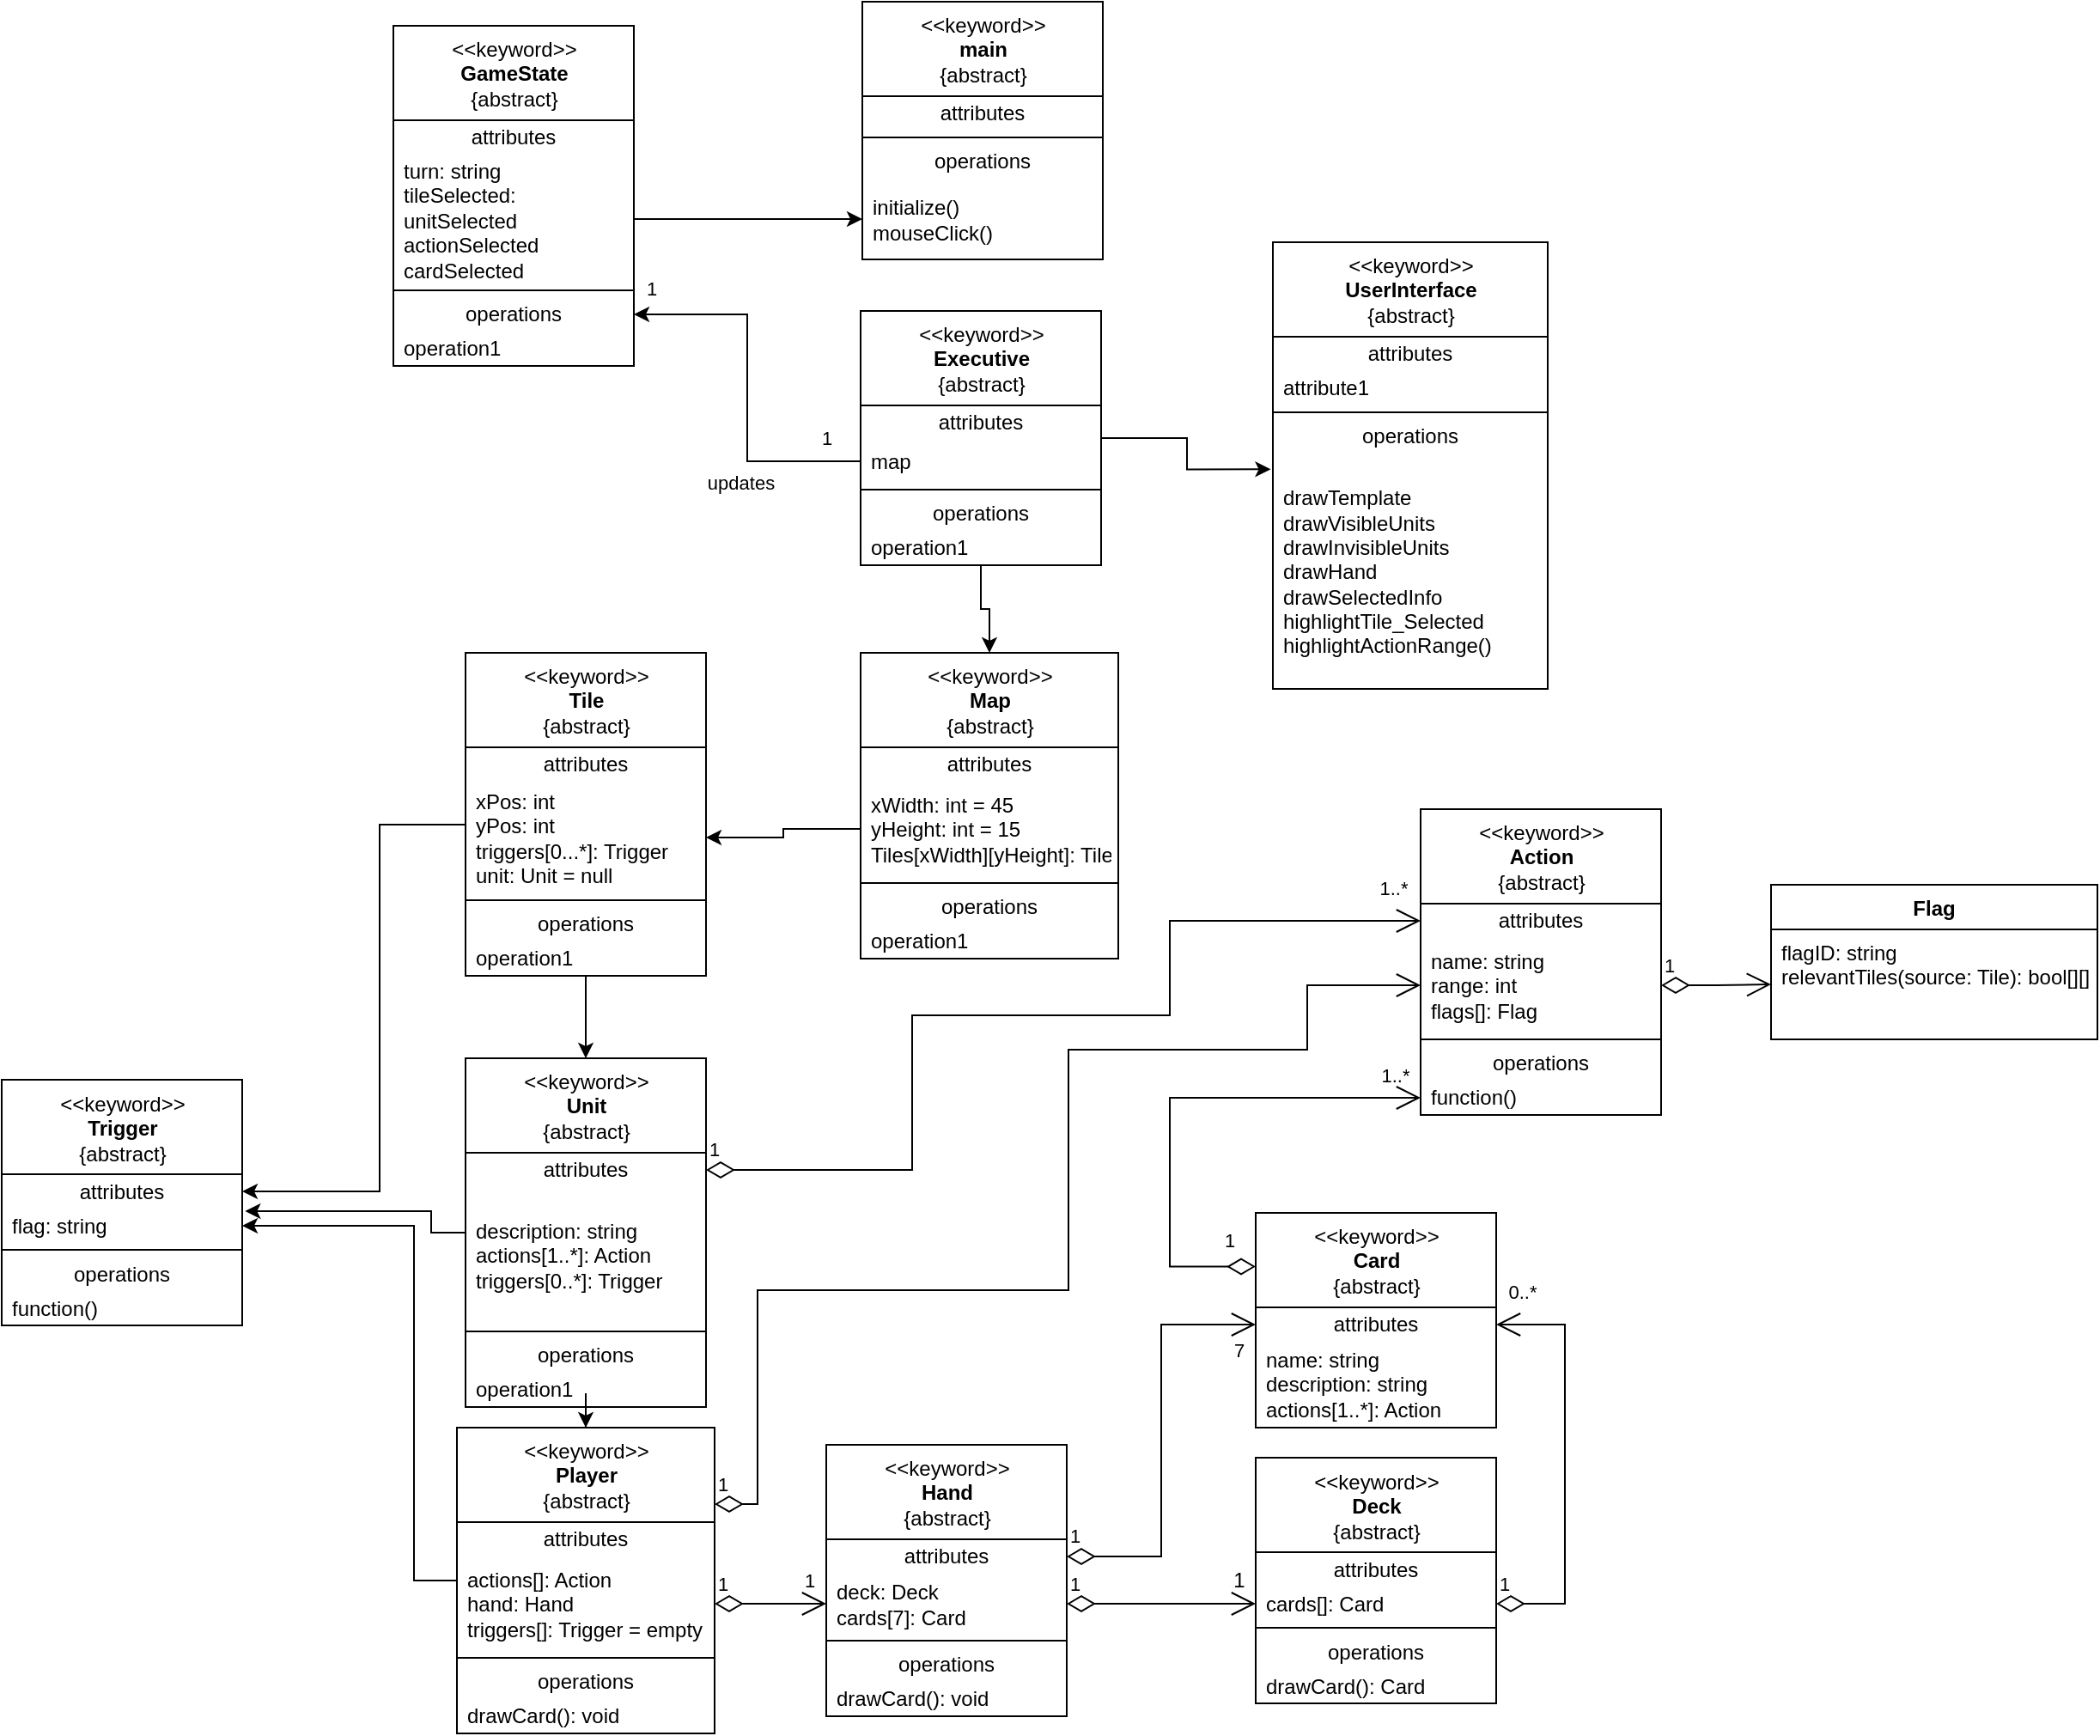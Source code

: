 <mxfile version="15.5.9" type="device"><diagram id="C5RBs43oDa-KdzZeNtuy" name="Page-1"><mxGraphModel dx="1278" dy="536" grid="1" gridSize="10" guides="1" tooltips="1" connect="1" arrows="1" fold="1" page="1" pageScale="1" pageWidth="827" pageHeight="1169" math="0" shadow="0"><root><mxCell id="WIyWlLk6GJQsqaUBKTNV-0"/><mxCell id="WIyWlLk6GJQsqaUBKTNV-1" parent="WIyWlLk6GJQsqaUBKTNV-0"/><mxCell id="uGZjI_AvlOsYNC_hHNxF-0" value="&amp;lt;&amp;lt;keyword&amp;gt;&amp;gt;&lt;br&gt;&lt;b&gt;main&lt;/b&gt;&lt;br&gt;{abstract}" style="swimlane;fontStyle=0;align=center;verticalAlign=top;childLayout=stackLayout;horizontal=1;startSize=55;horizontalStack=0;resizeParent=1;resizeParentMax=0;resizeLast=0;collapsible=0;marginBottom=0;html=1;" parent="WIyWlLk6GJQsqaUBKTNV-1" vertex="1"><mxGeometry x="1171" y="40" width="140" height="150" as="geometry"/></mxCell><mxCell id="uGZjI_AvlOsYNC_hHNxF-1" value="attributes" style="text;html=1;strokeColor=none;fillColor=none;align=center;verticalAlign=middle;spacingLeft=4;spacingRight=4;overflow=hidden;rotatable=0;points=[[0,0.5],[1,0.5]];portConstraint=eastwest;" parent="uGZjI_AvlOsYNC_hHNxF-0" vertex="1"><mxGeometry y="55" width="140" height="20" as="geometry"/></mxCell><mxCell id="uGZjI_AvlOsYNC_hHNxF-5" value="" style="line;strokeWidth=1;fillColor=none;align=left;verticalAlign=middle;spacingTop=-1;spacingLeft=3;spacingRight=3;rotatable=0;labelPosition=right;points=[];portConstraint=eastwest;" parent="uGZjI_AvlOsYNC_hHNxF-0" vertex="1"><mxGeometry y="75" width="140" height="8" as="geometry"/></mxCell><mxCell id="uGZjI_AvlOsYNC_hHNxF-6" value="operations" style="text;html=1;strokeColor=none;fillColor=none;align=center;verticalAlign=middle;spacingLeft=4;spacingRight=4;overflow=hidden;rotatable=0;points=[[0,0.5],[1,0.5]];portConstraint=eastwest;" parent="uGZjI_AvlOsYNC_hHNxF-0" vertex="1"><mxGeometry y="83" width="140" height="20" as="geometry"/></mxCell><mxCell id="uGZjI_AvlOsYNC_hHNxF-7" value="&lt;div&gt;initialize()&lt;br&gt;&lt;/div&gt;&lt;div&gt;mouseClick()&lt;br&gt;&lt;/div&gt;" style="text;html=1;strokeColor=none;fillColor=none;align=left;verticalAlign=middle;spacingLeft=4;spacingRight=4;overflow=hidden;rotatable=0;points=[[0,0.5],[1,0.5]];portConstraint=eastwest;" parent="uGZjI_AvlOsYNC_hHNxF-0" vertex="1"><mxGeometry y="103" width="140" height="47" as="geometry"/></mxCell><mxCell id="uGZjI_AvlOsYNC_hHNxF-8" value="&amp;lt;&amp;lt;keyword&amp;gt;&amp;gt;&lt;br&gt;&lt;b&gt;GameState&lt;/b&gt;&lt;br&gt;{abstract}" style="swimlane;fontStyle=0;align=center;verticalAlign=top;childLayout=stackLayout;horizontal=1;startSize=55;horizontalStack=0;resizeParent=1;resizeParentMax=0;resizeLast=0;collapsible=0;marginBottom=0;html=1;" parent="WIyWlLk6GJQsqaUBKTNV-1" vertex="1"><mxGeometry x="898" y="54" width="140" height="198" as="geometry"/></mxCell><mxCell id="uGZjI_AvlOsYNC_hHNxF-9" value="attributes" style="text;html=1;strokeColor=none;fillColor=none;align=center;verticalAlign=middle;spacingLeft=4;spacingRight=4;overflow=hidden;rotatable=0;points=[[0,0.5],[1,0.5]];portConstraint=eastwest;" parent="uGZjI_AvlOsYNC_hHNxF-8" vertex="1"><mxGeometry y="55" width="140" height="20" as="geometry"/></mxCell><mxCell id="uGZjI_AvlOsYNC_hHNxF-10" value="&lt;div&gt;turn: string&lt;br&gt;&lt;/div&gt;&lt;div&gt;tileSelected: &lt;br&gt;&lt;/div&gt;&lt;div&gt;unitSelected&lt;/div&gt;&lt;div&gt;actionSelected&lt;/div&gt;&lt;div&gt;cardSelected&lt;br&gt;&lt;/div&gt;" style="text;html=1;strokeColor=none;fillColor=none;align=left;verticalAlign=middle;spacingLeft=4;spacingRight=4;overflow=hidden;rotatable=0;points=[[0,0.5],[1,0.5]];portConstraint=eastwest;" parent="uGZjI_AvlOsYNC_hHNxF-8" vertex="1"><mxGeometry y="75" width="140" height="75" as="geometry"/></mxCell><mxCell id="uGZjI_AvlOsYNC_hHNxF-13" value="" style="line;strokeWidth=1;fillColor=none;align=left;verticalAlign=middle;spacingTop=-1;spacingLeft=3;spacingRight=3;rotatable=0;labelPosition=right;points=[];portConstraint=eastwest;" parent="uGZjI_AvlOsYNC_hHNxF-8" vertex="1"><mxGeometry y="150" width="140" height="8" as="geometry"/></mxCell><mxCell id="uGZjI_AvlOsYNC_hHNxF-14" value="operations" style="text;html=1;strokeColor=none;fillColor=none;align=center;verticalAlign=middle;spacingLeft=4;spacingRight=4;overflow=hidden;rotatable=0;points=[[0,0.5],[1,0.5]];portConstraint=eastwest;" parent="uGZjI_AvlOsYNC_hHNxF-8" vertex="1"><mxGeometry y="158" width="140" height="20" as="geometry"/></mxCell><mxCell id="uGZjI_AvlOsYNC_hHNxF-15" value="operation1" style="text;html=1;strokeColor=none;fillColor=none;align=left;verticalAlign=middle;spacingLeft=4;spacingRight=4;overflow=hidden;rotatable=0;points=[[0,0.5],[1,0.5]];portConstraint=eastwest;" parent="uGZjI_AvlOsYNC_hHNxF-8" vertex="1"><mxGeometry y="178" width="140" height="20" as="geometry"/></mxCell><mxCell id="uGZjI_AvlOsYNC_hHNxF-16" value="&amp;lt;&amp;lt;keyword&amp;gt;&amp;gt;&lt;br&gt;&lt;b&gt;UserInterface&lt;/b&gt;&lt;br&gt;{abstract}" style="swimlane;fontStyle=0;align=center;verticalAlign=top;childLayout=stackLayout;horizontal=1;startSize=55;horizontalStack=0;resizeParent=1;resizeParentMax=0;resizeLast=0;collapsible=0;marginBottom=0;html=1;" parent="WIyWlLk6GJQsqaUBKTNV-1" vertex="1"><mxGeometry x="1410" y="180" width="160" height="260" as="geometry"/></mxCell><mxCell id="uGZjI_AvlOsYNC_hHNxF-17" value="attributes" style="text;html=1;strokeColor=none;fillColor=none;align=center;verticalAlign=middle;spacingLeft=4;spacingRight=4;overflow=hidden;rotatable=0;points=[[0,0.5],[1,0.5]];portConstraint=eastwest;" parent="uGZjI_AvlOsYNC_hHNxF-16" vertex="1"><mxGeometry y="55" width="160" height="20" as="geometry"/></mxCell><mxCell id="uGZjI_AvlOsYNC_hHNxF-18" value="attribute1" style="text;html=1;strokeColor=none;fillColor=none;align=left;verticalAlign=middle;spacingLeft=4;spacingRight=4;overflow=hidden;rotatable=0;points=[[0,0.5],[1,0.5]];portConstraint=eastwest;" parent="uGZjI_AvlOsYNC_hHNxF-16" vertex="1"><mxGeometry y="75" width="160" height="20" as="geometry"/></mxCell><mxCell id="uGZjI_AvlOsYNC_hHNxF-21" value="" style="line;strokeWidth=1;fillColor=none;align=left;verticalAlign=middle;spacingTop=-1;spacingLeft=3;spacingRight=3;rotatable=0;labelPosition=right;points=[];portConstraint=eastwest;" parent="uGZjI_AvlOsYNC_hHNxF-16" vertex="1"><mxGeometry y="95" width="160" height="8" as="geometry"/></mxCell><mxCell id="uGZjI_AvlOsYNC_hHNxF-22" value="operations" style="text;html=1;strokeColor=none;fillColor=none;align=center;verticalAlign=middle;spacingLeft=4;spacingRight=4;overflow=hidden;rotatable=0;points=[[0,0.5],[1,0.5]];portConstraint=eastwest;" parent="uGZjI_AvlOsYNC_hHNxF-16" vertex="1"><mxGeometry y="103" width="160" height="20" as="geometry"/></mxCell><mxCell id="uGZjI_AvlOsYNC_hHNxF-23" value="&lt;div&gt;drawTemplate&lt;/div&gt;&lt;div&gt;drawVisibleUnits&lt;/div&gt;&lt;div&gt;drawInvisibleUnits&lt;/div&gt;&lt;div&gt;drawHand&lt;/div&gt;&lt;div&gt;drawSelectedInfo&lt;/div&gt;&lt;div&gt;highlightTile_Selected&lt;/div&gt;&lt;div&gt;highlightActionRange()&lt;br&gt;&lt;/div&gt;" style="text;html=1;strokeColor=none;fillColor=none;align=left;verticalAlign=middle;spacingLeft=4;spacingRight=4;overflow=hidden;rotatable=0;points=[[0,0.5],[1,0.5]];portConstraint=eastwest;" parent="uGZjI_AvlOsYNC_hHNxF-16" vertex="1"><mxGeometry y="123" width="160" height="137" as="geometry"/></mxCell><mxCell id="uRghumSjXhdHqgUfUTX3-0" value="&amp;lt;&amp;lt;keyword&amp;gt;&amp;gt;&lt;br&gt;&lt;b&gt;Map&lt;/b&gt;&lt;br&gt;{abstract}" style="swimlane;fontStyle=0;align=center;verticalAlign=top;childLayout=stackLayout;horizontal=1;startSize=55;horizontalStack=0;resizeParent=1;resizeParentMax=0;resizeLast=0;collapsible=0;marginBottom=0;html=1;" parent="WIyWlLk6GJQsqaUBKTNV-1" vertex="1"><mxGeometry x="1170" y="419" width="150" height="178" as="geometry"/></mxCell><mxCell id="uRghumSjXhdHqgUfUTX3-1" value="attributes" style="text;html=1;strokeColor=none;fillColor=none;align=center;verticalAlign=middle;spacingLeft=4;spacingRight=4;overflow=hidden;rotatable=0;points=[[0,0.5],[1,0.5]];portConstraint=eastwest;" parent="uRghumSjXhdHqgUfUTX3-0" vertex="1"><mxGeometry y="55" width="150" height="20" as="geometry"/></mxCell><mxCell id="uRghumSjXhdHqgUfUTX3-2" value="&lt;div&gt;xWidth: int = 45&lt;/div&gt;&lt;div&gt;yHeight: int = 15&lt;br&gt;&lt;/div&gt;&lt;div&gt;Tiles[xWidth][yHeight]: Tile&lt;/div&gt;" style="text;html=1;strokeColor=none;fillColor=none;align=left;verticalAlign=middle;spacingLeft=4;spacingRight=4;overflow=hidden;rotatable=0;points=[[0,0.5],[1,0.5]];portConstraint=eastwest;" parent="uRghumSjXhdHqgUfUTX3-0" vertex="1"><mxGeometry y="75" width="150" height="55" as="geometry"/></mxCell><mxCell id="uRghumSjXhdHqgUfUTX3-5" value="" style="line;strokeWidth=1;fillColor=none;align=left;verticalAlign=middle;spacingTop=-1;spacingLeft=3;spacingRight=3;rotatable=0;labelPosition=right;points=[];portConstraint=eastwest;" parent="uRghumSjXhdHqgUfUTX3-0" vertex="1"><mxGeometry y="130" width="150" height="8" as="geometry"/></mxCell><mxCell id="uRghumSjXhdHqgUfUTX3-6" value="operations" style="text;html=1;strokeColor=none;fillColor=none;align=center;verticalAlign=middle;spacingLeft=4;spacingRight=4;overflow=hidden;rotatable=0;points=[[0,0.5],[1,0.5]];portConstraint=eastwest;" parent="uRghumSjXhdHqgUfUTX3-0" vertex="1"><mxGeometry y="138" width="150" height="20" as="geometry"/></mxCell><mxCell id="uRghumSjXhdHqgUfUTX3-7" value="operation1" style="text;html=1;strokeColor=none;fillColor=none;align=left;verticalAlign=middle;spacingLeft=4;spacingRight=4;overflow=hidden;rotatable=0;points=[[0,0.5],[1,0.5]];portConstraint=eastwest;" parent="uRghumSjXhdHqgUfUTX3-0" vertex="1"><mxGeometry y="158" width="150" height="20" as="geometry"/></mxCell><mxCell id="uRghumSjXhdHqgUfUTX3-89" style="edgeStyle=orthogonalEdgeStyle;rounded=0;orthogonalLoop=1;jettySize=auto;html=1;entryX=0.5;entryY=0;entryDx=0;entryDy=0;" parent="WIyWlLk6GJQsqaUBKTNV-1" source="uRghumSjXhdHqgUfUTX3-8" target="uRghumSjXhdHqgUfUTX3-16" edge="1"><mxGeometry relative="1" as="geometry"/></mxCell><mxCell id="uRghumSjXhdHqgUfUTX3-97" style="edgeStyle=orthogonalEdgeStyle;rounded=0;orthogonalLoop=1;jettySize=auto;html=1;entryX=1;entryY=0.5;entryDx=0;entryDy=0;" parent="WIyWlLk6GJQsqaUBKTNV-1" source="uRghumSjXhdHqgUfUTX3-8" target="uRghumSjXhdHqgUfUTX3-67" edge="1"><mxGeometry relative="1" as="geometry"><Array as="points"><mxPoint x="890" y="519"/><mxPoint x="890" y="733"/></Array></mxGeometry></mxCell><mxCell id="uRghumSjXhdHqgUfUTX3-8" value="&amp;lt;&amp;lt;keyword&amp;gt;&amp;gt;&lt;br&gt;&lt;b&gt;Tile&lt;/b&gt;&lt;br&gt;{abstract}" style="swimlane;fontStyle=0;align=center;verticalAlign=top;childLayout=stackLayout;horizontal=1;startSize=55;horizontalStack=0;resizeParent=1;resizeParentMax=0;resizeLast=0;collapsible=0;marginBottom=0;html=1;" parent="WIyWlLk6GJQsqaUBKTNV-1" vertex="1"><mxGeometry x="940" y="419" width="140" height="188" as="geometry"/></mxCell><mxCell id="uRghumSjXhdHqgUfUTX3-9" value="attributes" style="text;html=1;strokeColor=none;fillColor=none;align=center;verticalAlign=middle;spacingLeft=4;spacingRight=4;overflow=hidden;rotatable=0;points=[[0,0.5],[1,0.5]];portConstraint=eastwest;" parent="uRghumSjXhdHqgUfUTX3-8" vertex="1"><mxGeometry y="55" width="140" height="20" as="geometry"/></mxCell><mxCell id="uRghumSjXhdHqgUfUTX3-10" value="&lt;div&gt;xPos: int&lt;/div&gt;&lt;div&gt;yPos: int&lt;br&gt;&lt;/div&gt;&lt;div&gt;triggers[0...*]: Trigger&lt;br&gt;&lt;/div&gt;unit: Unit = null" style="text;html=1;strokeColor=none;fillColor=none;align=left;verticalAlign=middle;spacingLeft=4;spacingRight=4;overflow=hidden;rotatable=0;points=[[0,0.5],[1,0.5]];portConstraint=eastwest;" parent="uRghumSjXhdHqgUfUTX3-8" vertex="1"><mxGeometry y="75" width="140" height="65" as="geometry"/></mxCell><mxCell id="uRghumSjXhdHqgUfUTX3-13" value="" style="line;strokeWidth=1;fillColor=none;align=left;verticalAlign=middle;spacingTop=-1;spacingLeft=3;spacingRight=3;rotatable=0;labelPosition=right;points=[];portConstraint=eastwest;" parent="uRghumSjXhdHqgUfUTX3-8" vertex="1"><mxGeometry y="140" width="140" height="8" as="geometry"/></mxCell><mxCell id="uRghumSjXhdHqgUfUTX3-14" value="operations" style="text;html=1;strokeColor=none;fillColor=none;align=center;verticalAlign=middle;spacingLeft=4;spacingRight=4;overflow=hidden;rotatable=0;points=[[0,0.5],[1,0.5]];portConstraint=eastwest;" parent="uRghumSjXhdHqgUfUTX3-8" vertex="1"><mxGeometry y="148" width="140" height="20" as="geometry"/></mxCell><mxCell id="uRghumSjXhdHqgUfUTX3-15" value="operation1" style="text;html=1;strokeColor=none;fillColor=none;align=left;verticalAlign=middle;spacingLeft=4;spacingRight=4;overflow=hidden;rotatable=0;points=[[0,0.5],[1,0.5]];portConstraint=eastwest;" parent="uRghumSjXhdHqgUfUTX3-8" vertex="1"><mxGeometry y="168" width="140" height="20" as="geometry"/></mxCell><mxCell id="uRghumSjXhdHqgUfUTX3-90" style="edgeStyle=orthogonalEdgeStyle;rounded=0;orthogonalLoop=1;jettySize=auto;html=1;entryX=0.5;entryY=0;entryDx=0;entryDy=0;" parent="WIyWlLk6GJQsqaUBKTNV-1" source="uRghumSjXhdHqgUfUTX3-16" target="uRghumSjXhdHqgUfUTX3-24" edge="1"><mxGeometry relative="1" as="geometry"/></mxCell><mxCell id="uRghumSjXhdHqgUfUTX3-98" style="edgeStyle=orthogonalEdgeStyle;rounded=0;orthogonalLoop=1;jettySize=auto;html=1;entryX=1.012;entryY=0.075;entryDx=0;entryDy=0;entryPerimeter=0;" parent="WIyWlLk6GJQsqaUBKTNV-1" source="uRghumSjXhdHqgUfUTX3-16" target="uRghumSjXhdHqgUfUTX3-68" edge="1"><mxGeometry relative="1" as="geometry"><Array as="points"><mxPoint x="920" y="757"/><mxPoint x="920" y="744"/></Array></mxGeometry></mxCell><mxCell id="uRghumSjXhdHqgUfUTX3-16" value="&amp;lt;&amp;lt;keyword&amp;gt;&amp;gt;&lt;br&gt;&lt;b&gt;Unit&lt;/b&gt;&lt;br&gt;{abstract}" style="swimlane;fontStyle=0;align=center;verticalAlign=top;childLayout=stackLayout;horizontal=1;startSize=55;horizontalStack=0;resizeParent=1;resizeParentMax=0;resizeLast=0;collapsible=0;marginBottom=0;html=1;" parent="WIyWlLk6GJQsqaUBKTNV-1" vertex="1"><mxGeometry x="940" y="655" width="140" height="203" as="geometry"/></mxCell><mxCell id="uRghumSjXhdHqgUfUTX3-17" value="attributes" style="text;html=1;strokeColor=none;fillColor=none;align=center;verticalAlign=middle;spacingLeft=4;spacingRight=4;overflow=hidden;rotatable=0;points=[[0,0.5],[1,0.5]];portConstraint=eastwest;" parent="uRghumSjXhdHqgUfUTX3-16" vertex="1"><mxGeometry y="55" width="140" height="20" as="geometry"/></mxCell><mxCell id="uRghumSjXhdHqgUfUTX3-18" value="&lt;div&gt;description: string&lt;br&gt;&lt;/div&gt;&lt;div&gt;actions[1..*]: Action&lt;br&gt;&lt;/div&gt;&lt;div&gt;triggers[0..*]: Trigger&lt;br&gt;&lt;/div&gt;" style="text;html=1;strokeColor=none;fillColor=none;align=left;verticalAlign=middle;spacingLeft=4;spacingRight=4;overflow=hidden;rotatable=0;points=[[0,0.5],[1,0.5]];portConstraint=eastwest;" parent="uRghumSjXhdHqgUfUTX3-16" vertex="1"><mxGeometry y="75" width="140" height="80" as="geometry"/></mxCell><mxCell id="uRghumSjXhdHqgUfUTX3-21" value="" style="line;strokeWidth=1;fillColor=none;align=left;verticalAlign=middle;spacingTop=-1;spacingLeft=3;spacingRight=3;rotatable=0;labelPosition=right;points=[];portConstraint=eastwest;" parent="uRghumSjXhdHqgUfUTX3-16" vertex="1"><mxGeometry y="155" width="140" height="8" as="geometry"/></mxCell><mxCell id="uRghumSjXhdHqgUfUTX3-22" value="operations" style="text;html=1;strokeColor=none;fillColor=none;align=center;verticalAlign=middle;spacingLeft=4;spacingRight=4;overflow=hidden;rotatable=0;points=[[0,0.5],[1,0.5]];portConstraint=eastwest;" parent="uRghumSjXhdHqgUfUTX3-16" vertex="1"><mxGeometry y="163" width="140" height="20" as="geometry"/></mxCell><mxCell id="uRghumSjXhdHqgUfUTX3-23" value="operation1" style="text;html=1;strokeColor=none;fillColor=none;align=left;verticalAlign=middle;spacingLeft=4;spacingRight=4;overflow=hidden;rotatable=0;points=[[0,0.5],[1,0.5]];portConstraint=eastwest;" parent="uRghumSjXhdHqgUfUTX3-16" vertex="1"><mxGeometry y="183" width="140" height="20" as="geometry"/></mxCell><mxCell id="uRghumSjXhdHqgUfUTX3-99" style="edgeStyle=orthogonalEdgeStyle;rounded=0;orthogonalLoop=1;jettySize=auto;html=1;entryX=1;entryY=0.5;entryDx=0;entryDy=0;" parent="WIyWlLk6GJQsqaUBKTNV-1" source="uRghumSjXhdHqgUfUTX3-24" target="uRghumSjXhdHqgUfUTX3-68" edge="1"><mxGeometry relative="1" as="geometry"><Array as="points"><mxPoint x="910" y="959"/><mxPoint x="910" y="753"/></Array></mxGeometry></mxCell><mxCell id="uRghumSjXhdHqgUfUTX3-24" value="&amp;lt;&amp;lt;keyword&amp;gt;&amp;gt;&lt;br&gt;&lt;b&gt;Player&lt;/b&gt;&lt;br&gt;{abstract}" style="swimlane;fontStyle=0;align=center;verticalAlign=top;childLayout=stackLayout;horizontal=1;startSize=55;horizontalStack=0;resizeParent=1;resizeParentMax=0;resizeLast=0;collapsible=0;marginBottom=0;html=1;" parent="WIyWlLk6GJQsqaUBKTNV-1" vertex="1"><mxGeometry x="935" y="870" width="150" height="178" as="geometry"/></mxCell><mxCell id="uRghumSjXhdHqgUfUTX3-25" value="attributes" style="text;html=1;strokeColor=none;fillColor=none;align=center;verticalAlign=middle;spacingLeft=4;spacingRight=4;overflow=hidden;rotatable=0;points=[[0,0.5],[1,0.5]];portConstraint=eastwest;" parent="uRghumSjXhdHqgUfUTX3-24" vertex="1"><mxGeometry y="55" width="150" height="20" as="geometry"/></mxCell><mxCell id="uRghumSjXhdHqgUfUTX3-26" value="&lt;div&gt;actions[]: Action&lt;br&gt;&lt;/div&gt;&lt;div&gt;hand: Hand&lt;br&gt;&lt;/div&gt;&lt;div&gt;triggers[]: Trigger = empty&lt;br&gt;&lt;/div&gt;" style="text;html=1;strokeColor=none;fillColor=none;align=left;verticalAlign=middle;spacingLeft=4;spacingRight=4;overflow=hidden;rotatable=0;points=[[0,0.5],[1,0.5]];portConstraint=eastwest;" parent="uRghumSjXhdHqgUfUTX3-24" vertex="1"><mxGeometry y="75" width="150" height="55" as="geometry"/></mxCell><mxCell id="uRghumSjXhdHqgUfUTX3-29" value="" style="line;strokeWidth=1;fillColor=none;align=left;verticalAlign=middle;spacingTop=-1;spacingLeft=3;spacingRight=3;rotatable=0;labelPosition=right;points=[];portConstraint=eastwest;" parent="uRghumSjXhdHqgUfUTX3-24" vertex="1"><mxGeometry y="130" width="150" height="8" as="geometry"/></mxCell><mxCell id="uRghumSjXhdHqgUfUTX3-30" value="operations" style="text;html=1;strokeColor=none;fillColor=none;align=center;verticalAlign=middle;spacingLeft=4;spacingRight=4;overflow=hidden;rotatable=0;points=[[0,0.5],[1,0.5]];portConstraint=eastwest;" parent="uRghumSjXhdHqgUfUTX3-24" vertex="1"><mxGeometry y="138" width="150" height="20" as="geometry"/></mxCell><mxCell id="uRghumSjXhdHqgUfUTX3-31" value="drawCard(): void" style="text;html=1;strokeColor=none;fillColor=none;align=left;verticalAlign=middle;spacingLeft=4;spacingRight=4;overflow=hidden;rotatable=0;points=[[0,0.5],[1,0.5]];portConstraint=eastwest;" parent="uRghumSjXhdHqgUfUTX3-24" vertex="1"><mxGeometry y="158" width="150" height="20" as="geometry"/></mxCell><mxCell id="uRghumSjXhdHqgUfUTX3-32" value="&amp;lt;&amp;lt;keyword&amp;gt;&amp;gt;&lt;br&gt;&lt;b&gt;Hand&lt;/b&gt;&lt;br&gt;{abstract}" style="swimlane;fontStyle=0;align=center;verticalAlign=top;childLayout=stackLayout;horizontal=1;startSize=55;horizontalStack=0;resizeParent=1;resizeParentMax=0;resizeLast=0;collapsible=0;marginBottom=0;html=1;" parent="WIyWlLk6GJQsqaUBKTNV-1" vertex="1"><mxGeometry x="1150" y="880" width="140" height="158" as="geometry"/></mxCell><mxCell id="uRghumSjXhdHqgUfUTX3-33" value="attributes" style="text;html=1;strokeColor=none;fillColor=none;align=center;verticalAlign=middle;spacingLeft=4;spacingRight=4;overflow=hidden;rotatable=0;points=[[0,0.5],[1,0.5]];portConstraint=eastwest;" parent="uRghumSjXhdHqgUfUTX3-32" vertex="1"><mxGeometry y="55" width="140" height="20" as="geometry"/></mxCell><mxCell id="uRghumSjXhdHqgUfUTX3-34" value="&lt;div&gt;deck: Deck&lt;br&gt;&lt;/div&gt;&lt;div&gt;cards[7]: Card&lt;br&gt;&lt;/div&gt;" style="text;html=1;strokeColor=none;fillColor=none;align=left;verticalAlign=middle;spacingLeft=4;spacingRight=4;overflow=hidden;rotatable=0;points=[[0,0.5],[1,0.5]];portConstraint=eastwest;" parent="uRghumSjXhdHqgUfUTX3-32" vertex="1"><mxGeometry y="75" width="140" height="35" as="geometry"/></mxCell><mxCell id="uRghumSjXhdHqgUfUTX3-37" value="" style="line;strokeWidth=1;fillColor=none;align=left;verticalAlign=middle;spacingTop=-1;spacingLeft=3;spacingRight=3;rotatable=0;labelPosition=right;points=[];portConstraint=eastwest;" parent="uRghumSjXhdHqgUfUTX3-32" vertex="1"><mxGeometry y="110" width="140" height="8" as="geometry"/></mxCell><mxCell id="uRghumSjXhdHqgUfUTX3-38" value="operations" style="text;html=1;strokeColor=none;fillColor=none;align=center;verticalAlign=middle;spacingLeft=4;spacingRight=4;overflow=hidden;rotatable=0;points=[[0,0.5],[1,0.5]];portConstraint=eastwest;" parent="uRghumSjXhdHqgUfUTX3-32" vertex="1"><mxGeometry y="118" width="140" height="20" as="geometry"/></mxCell><mxCell id="uRghumSjXhdHqgUfUTX3-39" value="drawCard(): void" style="text;html=1;strokeColor=none;fillColor=none;align=left;verticalAlign=middle;spacingLeft=4;spacingRight=4;overflow=hidden;rotatable=0;points=[[0,0.5],[1,0.5]];portConstraint=eastwest;" parent="uRghumSjXhdHqgUfUTX3-32" vertex="1"><mxGeometry y="138" width="140" height="20" as="geometry"/></mxCell><mxCell id="uRghumSjXhdHqgUfUTX3-40" value="&amp;lt;&amp;lt;keyword&amp;gt;&amp;gt;&lt;br&gt;&lt;b&gt;Deck&lt;/b&gt;&lt;br&gt;{abstract}" style="swimlane;fontStyle=0;align=center;verticalAlign=top;childLayout=stackLayout;horizontal=1;startSize=55;horizontalStack=0;resizeParent=1;resizeParentMax=0;resizeLast=0;collapsible=0;marginBottom=0;html=1;" parent="WIyWlLk6GJQsqaUBKTNV-1" vertex="1"><mxGeometry x="1400" y="887.5" width="140" height="143" as="geometry"/></mxCell><mxCell id="uRghumSjXhdHqgUfUTX3-41" value="attributes" style="text;html=1;strokeColor=none;fillColor=none;align=center;verticalAlign=middle;spacingLeft=4;spacingRight=4;overflow=hidden;rotatable=0;points=[[0,0.5],[1,0.5]];portConstraint=eastwest;" parent="uRghumSjXhdHqgUfUTX3-40" vertex="1"><mxGeometry y="55" width="140" height="20" as="geometry"/></mxCell><mxCell id="uRghumSjXhdHqgUfUTX3-42" value="cards[]: Card" style="text;html=1;strokeColor=none;fillColor=none;align=left;verticalAlign=middle;spacingLeft=4;spacingRight=4;overflow=hidden;rotatable=0;points=[[0,0.5],[1,0.5]];portConstraint=eastwest;" parent="uRghumSjXhdHqgUfUTX3-40" vertex="1"><mxGeometry y="75" width="140" height="20" as="geometry"/></mxCell><mxCell id="uRghumSjXhdHqgUfUTX3-45" value="" style="line;strokeWidth=1;fillColor=none;align=left;verticalAlign=middle;spacingTop=-1;spacingLeft=3;spacingRight=3;rotatable=0;labelPosition=right;points=[];portConstraint=eastwest;" parent="uRghumSjXhdHqgUfUTX3-40" vertex="1"><mxGeometry y="95" width="140" height="8" as="geometry"/></mxCell><mxCell id="uRghumSjXhdHqgUfUTX3-46" value="operations" style="text;html=1;strokeColor=none;fillColor=none;align=center;verticalAlign=middle;spacingLeft=4;spacingRight=4;overflow=hidden;rotatable=0;points=[[0,0.5],[1,0.5]];portConstraint=eastwest;" parent="uRghumSjXhdHqgUfUTX3-40" vertex="1"><mxGeometry y="103" width="140" height="20" as="geometry"/></mxCell><mxCell id="uRghumSjXhdHqgUfUTX3-47" value="drawCard(): Card" style="text;html=1;strokeColor=none;fillColor=none;align=left;verticalAlign=middle;spacingLeft=4;spacingRight=4;overflow=hidden;rotatable=0;points=[[0,0.5],[1,0.5]];portConstraint=eastwest;" parent="uRghumSjXhdHqgUfUTX3-40" vertex="1"><mxGeometry y="123" width="140" height="20" as="geometry"/></mxCell><mxCell id="uRghumSjXhdHqgUfUTX3-48" value="&amp;lt;&amp;lt;keyword&amp;gt;&amp;gt;&lt;br&gt;&lt;b&gt;Card&lt;/b&gt;&lt;br&gt;{abstract}" style="swimlane;fontStyle=0;align=center;verticalAlign=top;childLayout=stackLayout;horizontal=1;startSize=55;horizontalStack=0;resizeParent=1;resizeParentMax=0;resizeLast=0;collapsible=0;marginBottom=0;html=1;" parent="WIyWlLk6GJQsqaUBKTNV-1" vertex="1"><mxGeometry x="1400" y="745" width="140" height="125" as="geometry"/></mxCell><mxCell id="uRghumSjXhdHqgUfUTX3-49" value="attributes" style="text;html=1;strokeColor=none;fillColor=none;align=center;verticalAlign=middle;spacingLeft=4;spacingRight=4;overflow=hidden;rotatable=0;points=[[0,0.5],[1,0.5]];portConstraint=eastwest;" parent="uRghumSjXhdHqgUfUTX3-48" vertex="1"><mxGeometry y="55" width="140" height="20" as="geometry"/></mxCell><mxCell id="uRghumSjXhdHqgUfUTX3-50" value="&lt;div&gt;name: string&lt;br&gt;&lt;/div&gt;&lt;div&gt;description: string&lt;br&gt;&lt;/div&gt;&lt;div&gt;actions[1..*]: Action&lt;br&gt;&lt;/div&gt;" style="text;html=1;strokeColor=none;fillColor=none;align=left;verticalAlign=middle;spacingLeft=4;spacingRight=4;overflow=hidden;rotatable=0;points=[[0,0.5],[1,0.5]];portConstraint=eastwest;" parent="uRghumSjXhdHqgUfUTX3-48" vertex="1"><mxGeometry y="75" width="140" height="50" as="geometry"/></mxCell><mxCell id="uRghumSjXhdHqgUfUTX3-56" value="&amp;lt;&amp;lt;keyword&amp;gt;&amp;gt;&lt;br&gt;&lt;b&gt;Action&lt;/b&gt;&lt;br&gt;{abstract}" style="swimlane;fontStyle=0;align=center;verticalAlign=top;childLayout=stackLayout;horizontal=1;startSize=55;horizontalStack=0;resizeParent=1;resizeParentMax=0;resizeLast=0;collapsible=0;marginBottom=0;html=1;" parent="WIyWlLk6GJQsqaUBKTNV-1" vertex="1"><mxGeometry x="1496" y="510" width="140" height="178" as="geometry"/></mxCell><mxCell id="uRghumSjXhdHqgUfUTX3-57" value="attributes" style="text;html=1;strokeColor=none;fillColor=none;align=center;verticalAlign=middle;spacingLeft=4;spacingRight=4;overflow=hidden;rotatable=0;points=[[0,0.5],[1,0.5]];portConstraint=eastwest;" parent="uRghumSjXhdHqgUfUTX3-56" vertex="1"><mxGeometry y="55" width="140" height="20" as="geometry"/></mxCell><mxCell id="uRghumSjXhdHqgUfUTX3-58" value="&lt;div&gt;name: string&lt;br&gt;&lt;/div&gt;&lt;div&gt;range: int&lt;br&gt;&lt;/div&gt;&lt;div&gt;flags[]: Flag&lt;br&gt;&lt;/div&gt;" style="text;html=1;strokeColor=none;fillColor=none;align=left;verticalAlign=middle;spacingLeft=4;spacingRight=4;overflow=hidden;rotatable=0;points=[[0,0.5],[1,0.5]];portConstraint=eastwest;" parent="uRghumSjXhdHqgUfUTX3-56" vertex="1"><mxGeometry y="75" width="140" height="55" as="geometry"/></mxCell><mxCell id="uRghumSjXhdHqgUfUTX3-61" value="" style="line;strokeWidth=1;fillColor=none;align=left;verticalAlign=middle;spacingTop=-1;spacingLeft=3;spacingRight=3;rotatable=0;labelPosition=right;points=[];portConstraint=eastwest;" parent="uRghumSjXhdHqgUfUTX3-56" vertex="1"><mxGeometry y="130" width="140" height="8" as="geometry"/></mxCell><mxCell id="uRghumSjXhdHqgUfUTX3-62" value="operations" style="text;html=1;strokeColor=none;fillColor=none;align=center;verticalAlign=middle;spacingLeft=4;spacingRight=4;overflow=hidden;rotatable=0;points=[[0,0.5],[1,0.5]];portConstraint=eastwest;" parent="uRghumSjXhdHqgUfUTX3-56" vertex="1"><mxGeometry y="138" width="140" height="20" as="geometry"/></mxCell><mxCell id="uRghumSjXhdHqgUfUTX3-63" value="function()" style="text;html=1;strokeColor=none;fillColor=none;align=left;verticalAlign=middle;spacingLeft=4;spacingRight=4;overflow=hidden;rotatable=0;points=[[0,0.5],[1,0.5]];portConstraint=eastwest;" parent="uRghumSjXhdHqgUfUTX3-56" vertex="1"><mxGeometry y="158" width="140" height="20" as="geometry"/></mxCell><mxCell id="uRghumSjXhdHqgUfUTX3-66" value="&amp;lt;&amp;lt;keyword&amp;gt;&amp;gt;&lt;br&gt;&lt;b&gt;Trigger&lt;/b&gt;&lt;br&gt;{abstract}" style="swimlane;fontStyle=0;align=center;verticalAlign=top;childLayout=stackLayout;horizontal=1;startSize=55;horizontalStack=0;resizeParent=1;resizeParentMax=0;resizeLast=0;collapsible=0;marginBottom=0;html=1;" parent="WIyWlLk6GJQsqaUBKTNV-1" vertex="1"><mxGeometry x="670" y="667.5" width="140" height="143" as="geometry"/></mxCell><mxCell id="uRghumSjXhdHqgUfUTX3-67" value="attributes" style="text;html=1;strokeColor=none;fillColor=none;align=center;verticalAlign=middle;spacingLeft=4;spacingRight=4;overflow=hidden;rotatable=0;points=[[0,0.5],[1,0.5]];portConstraint=eastwest;" parent="uRghumSjXhdHqgUfUTX3-66" vertex="1"><mxGeometry y="55" width="140" height="20" as="geometry"/></mxCell><mxCell id="uRghumSjXhdHqgUfUTX3-68" value="flag: string" style="text;html=1;strokeColor=none;fillColor=none;align=left;verticalAlign=middle;spacingLeft=4;spacingRight=4;overflow=hidden;rotatable=0;points=[[0,0.5],[1,0.5]];portConstraint=eastwest;" parent="uRghumSjXhdHqgUfUTX3-66" vertex="1"><mxGeometry y="75" width="140" height="20" as="geometry"/></mxCell><mxCell id="uRghumSjXhdHqgUfUTX3-71" value="" style="line;strokeWidth=1;fillColor=none;align=left;verticalAlign=middle;spacingTop=-1;spacingLeft=3;spacingRight=3;rotatable=0;labelPosition=right;points=[];portConstraint=eastwest;" parent="uRghumSjXhdHqgUfUTX3-66" vertex="1"><mxGeometry y="95" width="140" height="8" as="geometry"/></mxCell><mxCell id="uRghumSjXhdHqgUfUTX3-72" value="operations" style="text;html=1;strokeColor=none;fillColor=none;align=center;verticalAlign=middle;spacingLeft=4;spacingRight=4;overflow=hidden;rotatable=0;points=[[0,0.5],[1,0.5]];portConstraint=eastwest;" parent="uRghumSjXhdHqgUfUTX3-66" vertex="1"><mxGeometry y="103" width="140" height="20" as="geometry"/></mxCell><mxCell id="uRghumSjXhdHqgUfUTX3-73" value="function()" style="text;html=1;strokeColor=none;fillColor=none;align=left;verticalAlign=middle;spacingLeft=4;spacingRight=4;overflow=hidden;rotatable=0;points=[[0,0.5],[1,0.5]];portConstraint=eastwest;" parent="uRghumSjXhdHqgUfUTX3-66" vertex="1"><mxGeometry y="123" width="140" height="20" as="geometry"/></mxCell><mxCell id="uRghumSjXhdHqgUfUTX3-85" style="edgeStyle=orthogonalEdgeStyle;rounded=0;orthogonalLoop=1;jettySize=auto;html=1;entryX=-0.008;entryY=0.067;entryDx=0;entryDy=0;entryPerimeter=0;" parent="WIyWlLk6GJQsqaUBKTNV-1" source="uRghumSjXhdHqgUfUTX3-74" target="uGZjI_AvlOsYNC_hHNxF-23" edge="1"><mxGeometry relative="1" as="geometry"/></mxCell><mxCell id="BNsZcye2S6btWI8v-D2C-27" style="edgeStyle=orthogonalEdgeStyle;rounded=0;orthogonalLoop=1;jettySize=auto;html=1;entryX=0.5;entryY=0;entryDx=0;entryDy=0;fontSize=11;" parent="WIyWlLk6GJQsqaUBKTNV-1" source="uRghumSjXhdHqgUfUTX3-74" target="uRghumSjXhdHqgUfUTX3-0" edge="1"><mxGeometry relative="1" as="geometry"/></mxCell><mxCell id="uRghumSjXhdHqgUfUTX3-74" value="&amp;lt;&amp;lt;keyword&amp;gt;&amp;gt;&lt;br&gt;&lt;b&gt;Executive&lt;/b&gt;&lt;br&gt;{abstract}" style="swimlane;fontStyle=0;align=center;verticalAlign=top;childLayout=stackLayout;horizontal=1;startSize=55;horizontalStack=0;resizeParent=1;resizeParentMax=0;resizeLast=0;collapsible=0;marginBottom=0;html=1;" parent="WIyWlLk6GJQsqaUBKTNV-1" vertex="1"><mxGeometry x="1170" y="220" width="140" height="148" as="geometry"/></mxCell><mxCell id="uRghumSjXhdHqgUfUTX3-75" value="attributes" style="text;html=1;strokeColor=none;fillColor=none;align=center;verticalAlign=middle;spacingLeft=4;spacingRight=4;overflow=hidden;rotatable=0;points=[[0,0.5],[1,0.5]];portConstraint=eastwest;" parent="uRghumSjXhdHqgUfUTX3-74" vertex="1"><mxGeometry y="55" width="140" height="20" as="geometry"/></mxCell><mxCell id="uRghumSjXhdHqgUfUTX3-76" value="map" style="text;html=1;strokeColor=none;fillColor=none;align=left;verticalAlign=middle;spacingLeft=4;spacingRight=4;overflow=hidden;rotatable=0;points=[[0,0.5],[1,0.5]];portConstraint=eastwest;" parent="uRghumSjXhdHqgUfUTX3-74" vertex="1"><mxGeometry y="75" width="140" height="25" as="geometry"/></mxCell><mxCell id="uRghumSjXhdHqgUfUTX3-79" value="" style="line;strokeWidth=1;fillColor=none;align=left;verticalAlign=middle;spacingTop=-1;spacingLeft=3;spacingRight=3;rotatable=0;labelPosition=right;points=[];portConstraint=eastwest;" parent="uRghumSjXhdHqgUfUTX3-74" vertex="1"><mxGeometry y="100" width="140" height="8" as="geometry"/></mxCell><mxCell id="uRghumSjXhdHqgUfUTX3-80" value="operations" style="text;html=1;strokeColor=none;fillColor=none;align=center;verticalAlign=middle;spacingLeft=4;spacingRight=4;overflow=hidden;rotatable=0;points=[[0,0.5],[1,0.5]];portConstraint=eastwest;" parent="uRghumSjXhdHqgUfUTX3-74" vertex="1"><mxGeometry y="108" width="140" height="20" as="geometry"/></mxCell><mxCell id="uRghumSjXhdHqgUfUTX3-81" value="operation1" style="text;html=1;strokeColor=none;fillColor=none;align=left;verticalAlign=middle;spacingLeft=4;spacingRight=4;overflow=hidden;rotatable=0;points=[[0,0.5],[1,0.5]];portConstraint=eastwest;" parent="uRghumSjXhdHqgUfUTX3-74" vertex="1"><mxGeometry y="128" width="140" height="20" as="geometry"/></mxCell><mxCell id="uRghumSjXhdHqgUfUTX3-83" style="edgeStyle=orthogonalEdgeStyle;rounded=0;orthogonalLoop=1;jettySize=auto;html=1;exitX=1;exitY=0.5;exitDx=0;exitDy=0;entryX=0;entryY=0.5;entryDx=0;entryDy=0;" parent="WIyWlLk6GJQsqaUBKTNV-1" source="uGZjI_AvlOsYNC_hHNxF-10" target="uGZjI_AvlOsYNC_hHNxF-7" edge="1"><mxGeometry relative="1" as="geometry"/></mxCell><mxCell id="uRghumSjXhdHqgUfUTX3-88" style="edgeStyle=orthogonalEdgeStyle;rounded=0;orthogonalLoop=1;jettySize=auto;html=1;entryX=1;entryY=0.5;entryDx=0;entryDy=0;" parent="WIyWlLk6GJQsqaUBKTNV-1" source="uRghumSjXhdHqgUfUTX3-2" target="uRghumSjXhdHqgUfUTX3-10" edge="1"><mxGeometry relative="1" as="geometry"/></mxCell><mxCell id="BNsZcye2S6btWI8v-D2C-2" value="" style="group" parent="WIyWlLk6GJQsqaUBKTNV-1" vertex="1" connectable="0"><mxGeometry x="1380" y="949" width="20" height="20" as="geometry"/></mxCell><mxCell id="BNsZcye2S6btWI8v-D2C-0" value="1" style="endArrow=open;html=1;endSize=12;startArrow=diamondThin;startSize=14;startFill=0;edgeStyle=orthogonalEdgeStyle;align=left;verticalAlign=bottom;rounded=0;exitX=1;exitY=0.5;exitDx=0;exitDy=0;entryX=0;entryY=0.5;entryDx=0;entryDy=0;" parent="BNsZcye2S6btWI8v-D2C-2" source="uRghumSjXhdHqgUfUTX3-34" target="uRghumSjXhdHqgUfUTX3-42" edge="1"><mxGeometry x="-1" y="3" relative="1" as="geometry"><mxPoint x="-94" y="116" as="sourcePoint"/><mxPoint x="96" y="126" as="targetPoint"/></mxGeometry></mxCell><mxCell id="BNsZcye2S6btWI8v-D2C-1" value="1" style="text;html=1;align=center;verticalAlign=middle;resizable=0;points=[];autosize=1;strokeColor=none;fillColor=none;" parent="BNsZcye2S6btWI8v-D2C-2" vertex="1"><mxGeometry width="20" height="20" as="geometry"/></mxCell><mxCell id="BNsZcye2S6btWI8v-D2C-4" value="1" style="endArrow=open;html=1;endSize=12;startArrow=diamondThin;startSize=14;startFill=0;edgeStyle=orthogonalEdgeStyle;align=left;verticalAlign=bottom;rounded=0;fontSize=11;exitX=1;exitY=0.5;exitDx=0;exitDy=0;entryX=0;entryY=0.5;entryDx=0;entryDy=0;" parent="WIyWlLk6GJQsqaUBKTNV-1" source="uRghumSjXhdHqgUfUTX3-33" target="uRghumSjXhdHqgUfUTX3-49" edge="1"><mxGeometry x="-1" y="3" relative="1" as="geometry"><mxPoint x="1330" y="920" as="sourcePoint"/><mxPoint x="1490" y="920" as="targetPoint"/></mxGeometry></mxCell><mxCell id="BNsZcye2S6btWI8v-D2C-5" value="7" style="text;html=1;align=center;verticalAlign=middle;resizable=0;points=[];autosize=1;strokeColor=none;fillColor=none;fontSize=11;" parent="WIyWlLk6GJQsqaUBKTNV-1" vertex="1"><mxGeometry x="1380" y="815" width="20" height="20" as="geometry"/></mxCell><mxCell id="BNsZcye2S6btWI8v-D2C-8" value="1" style="endArrow=open;html=1;endSize=12;startArrow=diamondThin;startSize=14;startFill=0;edgeStyle=orthogonalEdgeStyle;align=left;verticalAlign=bottom;rounded=0;fontSize=11;exitX=1;exitY=0.5;exitDx=0;exitDy=0;entryX=1;entryY=0.5;entryDx=0;entryDy=0;" parent="WIyWlLk6GJQsqaUBKTNV-1" source="uRghumSjXhdHqgUfUTX3-42" target="uRghumSjXhdHqgUfUTX3-49" edge="1"><mxGeometry x="-1" y="3" relative="1" as="geometry"><mxPoint x="1350" y="920" as="sourcePoint"/><mxPoint x="1510" y="920" as="targetPoint"/><Array as="points"><mxPoint x="1580" y="972"/><mxPoint x="1580" y="810"/></Array></mxGeometry></mxCell><mxCell id="BNsZcye2S6btWI8v-D2C-9" value="0..*" style="text;html=1;align=center;verticalAlign=middle;resizable=0;points=[];autosize=1;strokeColor=none;fillColor=none;fontSize=11;" parent="WIyWlLk6GJQsqaUBKTNV-1" vertex="1"><mxGeometry x="1540" y="781" width="30" height="20" as="geometry"/></mxCell><mxCell id="BNsZcye2S6btWI8v-D2C-10" value="1" style="endArrow=open;html=1;endSize=12;startArrow=diamondThin;startSize=14;startFill=0;edgeStyle=orthogonalEdgeStyle;align=left;verticalAlign=bottom;rounded=0;fontSize=11;exitX=1;exitY=0.5;exitDx=0;exitDy=0;entryX=0;entryY=0.5;entryDx=0;entryDy=0;" parent="WIyWlLk6GJQsqaUBKTNV-1" source="uRghumSjXhdHqgUfUTX3-26" target="uRghumSjXhdHqgUfUTX3-34" edge="1"><mxGeometry x="-1" y="3" relative="1" as="geometry"><mxPoint x="1110" y="980" as="sourcePoint"/><mxPoint x="1270" y="980" as="targetPoint"/></mxGeometry></mxCell><mxCell id="BNsZcye2S6btWI8v-D2C-12" value="1" style="text;html=1;align=center;verticalAlign=middle;resizable=0;points=[];autosize=1;strokeColor=none;fillColor=none;fontSize=11;" parent="WIyWlLk6GJQsqaUBKTNV-1" vertex="1"><mxGeometry x="1130" y="949" width="20" height="20" as="geometry"/></mxCell><mxCell id="BNsZcye2S6btWI8v-D2C-21" style="edgeStyle=orthogonalEdgeStyle;rounded=0;orthogonalLoop=1;jettySize=auto;html=1;entryX=1;entryY=0.5;entryDx=0;entryDy=0;fontSize=11;" parent="WIyWlLk6GJQsqaUBKTNV-1" source="uRghumSjXhdHqgUfUTX3-76" target="uGZjI_AvlOsYNC_hHNxF-14" edge="1"><mxGeometry relative="1" as="geometry"/></mxCell><mxCell id="BNsZcye2S6btWI8v-D2C-22" value="updates" style="text;html=1;align=center;verticalAlign=middle;resizable=0;points=[];autosize=1;strokeColor=none;fillColor=none;fontSize=11;" parent="WIyWlLk6GJQsqaUBKTNV-1" vertex="1"><mxGeometry x="1070" y="310" width="60" height="20" as="geometry"/></mxCell><mxCell id="BNsZcye2S6btWI8v-D2C-24" value="1" style="text;html=1;align=center;verticalAlign=middle;resizable=0;points=[];autosize=1;strokeColor=none;fillColor=none;fontSize=11;" parent="WIyWlLk6GJQsqaUBKTNV-1" vertex="1"><mxGeometry x="1140" y="284" width="20" height="20" as="geometry"/></mxCell><mxCell id="BNsZcye2S6btWI8v-D2C-25" value="1" style="text;html=1;align=center;verticalAlign=middle;resizable=0;points=[];autosize=1;strokeColor=none;fillColor=none;fontSize=11;" parent="WIyWlLk6GJQsqaUBKTNV-1" vertex="1"><mxGeometry x="1038" y="197" width="20" height="20" as="geometry"/></mxCell><mxCell id="BNsZcye2S6btWI8v-D2C-28" value="1" style="endArrow=open;html=1;endSize=12;startArrow=diamondThin;startSize=14;startFill=0;edgeStyle=orthogonalEdgeStyle;align=left;verticalAlign=bottom;rounded=0;fontSize=11;exitX=0;exitY=0.25;exitDx=0;exitDy=0;entryX=0;entryY=0.5;entryDx=0;entryDy=0;" parent="WIyWlLk6GJQsqaUBKTNV-1" source="uRghumSjXhdHqgUfUTX3-48" target="uRghumSjXhdHqgUfUTX3-63" edge="1"><mxGeometry x="-0.864" y="-6" relative="1" as="geometry"><mxPoint x="1320" y="720" as="sourcePoint"/><mxPoint x="1460" y="678" as="targetPoint"/><Array as="points"><mxPoint x="1350" y="776"/><mxPoint x="1350" y="678"/></Array><mxPoint as="offset"/></mxGeometry></mxCell><mxCell id="BNsZcye2S6btWI8v-D2C-30" value="1..*" style="text;html=1;align=center;verticalAlign=middle;resizable=0;points=[];autosize=1;strokeColor=none;fillColor=none;fontSize=11;" parent="WIyWlLk6GJQsqaUBKTNV-1" vertex="1"><mxGeometry x="1466" y="655" width="30" height="20" as="geometry"/></mxCell><mxCell id="BNsZcye2S6btWI8v-D2C-31" value="1" style="endArrow=open;html=1;endSize=12;startArrow=diamondThin;startSize=14;startFill=0;edgeStyle=orthogonalEdgeStyle;align=left;verticalAlign=bottom;rounded=0;fontSize=11;exitX=1;exitY=0.5;exitDx=0;exitDy=0;entryX=0;entryY=0.5;entryDx=0;entryDy=0;" parent="WIyWlLk6GJQsqaUBKTNV-1" source="uRghumSjXhdHqgUfUTX3-17" target="uRghumSjXhdHqgUfUTX3-57" edge="1"><mxGeometry x="-1" y="3" relative="1" as="geometry"><mxPoint x="1300" y="750" as="sourcePoint"/><mxPoint x="1460" y="750" as="targetPoint"/><Array as="points"><mxPoint x="1200" y="720"/><mxPoint x="1200" y="630"/><mxPoint x="1350" y="630"/><mxPoint x="1350" y="575"/></Array></mxGeometry></mxCell><mxCell id="BNsZcye2S6btWI8v-D2C-32" value="1..*" style="text;html=1;align=center;verticalAlign=middle;resizable=0;points=[];autosize=1;strokeColor=none;fillColor=none;fontSize=11;" parent="WIyWlLk6GJQsqaUBKTNV-1" vertex="1"><mxGeometry x="1465" y="546" width="30" height="20" as="geometry"/></mxCell><mxCell id="xqG6trHNZZXYxmOUogVR-0" value="1" style="endArrow=open;html=1;endSize=12;startArrow=diamondThin;startSize=14;startFill=0;edgeStyle=orthogonalEdgeStyle;align=left;verticalAlign=bottom;rounded=0;exitX=1;exitY=0.25;exitDx=0;exitDy=0;entryX=0;entryY=0.5;entryDx=0;entryDy=0;" edge="1" parent="WIyWlLk6GJQsqaUBKTNV-1" source="uRghumSjXhdHqgUfUTX3-24" target="uRghumSjXhdHqgUfUTX3-58"><mxGeometry x="-1" y="3" relative="1" as="geometry"><mxPoint x="1410" y="790" as="sourcePoint"/><mxPoint x="1570" y="790" as="targetPoint"/><Array as="points"><mxPoint x="1110" y="915"/><mxPoint x="1110" y="790"/><mxPoint x="1291" y="790"/><mxPoint x="1291" y="650"/><mxPoint x="1430" y="650"/><mxPoint x="1430" y="613"/></Array></mxGeometry></mxCell><mxCell id="xqG6trHNZZXYxmOUogVR-1" value="Flag" style="swimlane;fontStyle=1;align=center;verticalAlign=top;childLayout=stackLayout;horizontal=1;startSize=26;horizontalStack=0;resizeParent=1;resizeParentMax=0;resizeLast=0;collapsible=1;marginBottom=0;" vertex="1" parent="WIyWlLk6GJQsqaUBKTNV-1"><mxGeometry x="1700" y="554" width="190" height="90" as="geometry"/></mxCell><mxCell id="xqG6trHNZZXYxmOUogVR-2" value="flagID: string&#xA;relevantTiles(source: Tile): bool[][]&#xA;" style="text;strokeColor=none;fillColor=none;align=left;verticalAlign=top;spacingLeft=4;spacingRight=4;overflow=hidden;rotatable=0;points=[[0,0.5],[1,0.5]];portConstraint=eastwest;" vertex="1" parent="xqG6trHNZZXYxmOUogVR-1"><mxGeometry y="26" width="190" height="64" as="geometry"/></mxCell><mxCell id="xqG6trHNZZXYxmOUogVR-5" value="1" style="endArrow=open;html=1;endSize=12;startArrow=diamondThin;startSize=14;startFill=0;edgeStyle=orthogonalEdgeStyle;align=left;verticalAlign=bottom;rounded=0;exitX=1;exitY=0.5;exitDx=0;exitDy=0;entryX=0;entryY=0.5;entryDx=0;entryDy=0;" edge="1" parent="WIyWlLk6GJQsqaUBKTNV-1" source="uRghumSjXhdHqgUfUTX3-58" target="xqG6trHNZZXYxmOUogVR-2"><mxGeometry x="-1" y="3" relative="1" as="geometry"><mxPoint x="1630" y="500" as="sourcePoint"/><mxPoint x="1790" y="500" as="targetPoint"/></mxGeometry></mxCell></root></mxGraphModel></diagram></mxfile>